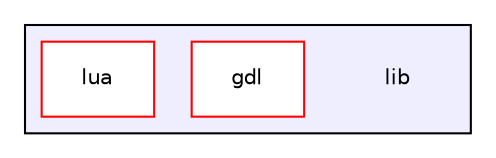 digraph "lib" {
  compound=true
  node [ fontsize="10", fontname="Helvetica"];
  edge [ labelfontsize="10", labelfontname="Helvetica"];
  subgraph clusterdir_97aefd0d527b934f1d99a682da8fe6a9 {
    graph [ bgcolor="#eeeeff", pencolor="black", label="" URL="dir_97aefd0d527b934f1d99a682da8fe6a9.html"];
    dir_97aefd0d527b934f1d99a682da8fe6a9 [shape=plaintext label="lib"];
    dir_95d5e88f51bc3d5ce3eb689206df436b [shape=box label="gdl" color="red" fillcolor="white" style="filled" URL="dir_95d5e88f51bc3d5ce3eb689206df436b.html"];
    dir_e3d6da42301ca0e60a340946f071e963 [shape=box label="lua" color="red" fillcolor="white" style="filled" URL="dir_e3d6da42301ca0e60a340946f071e963.html"];
  }
}
